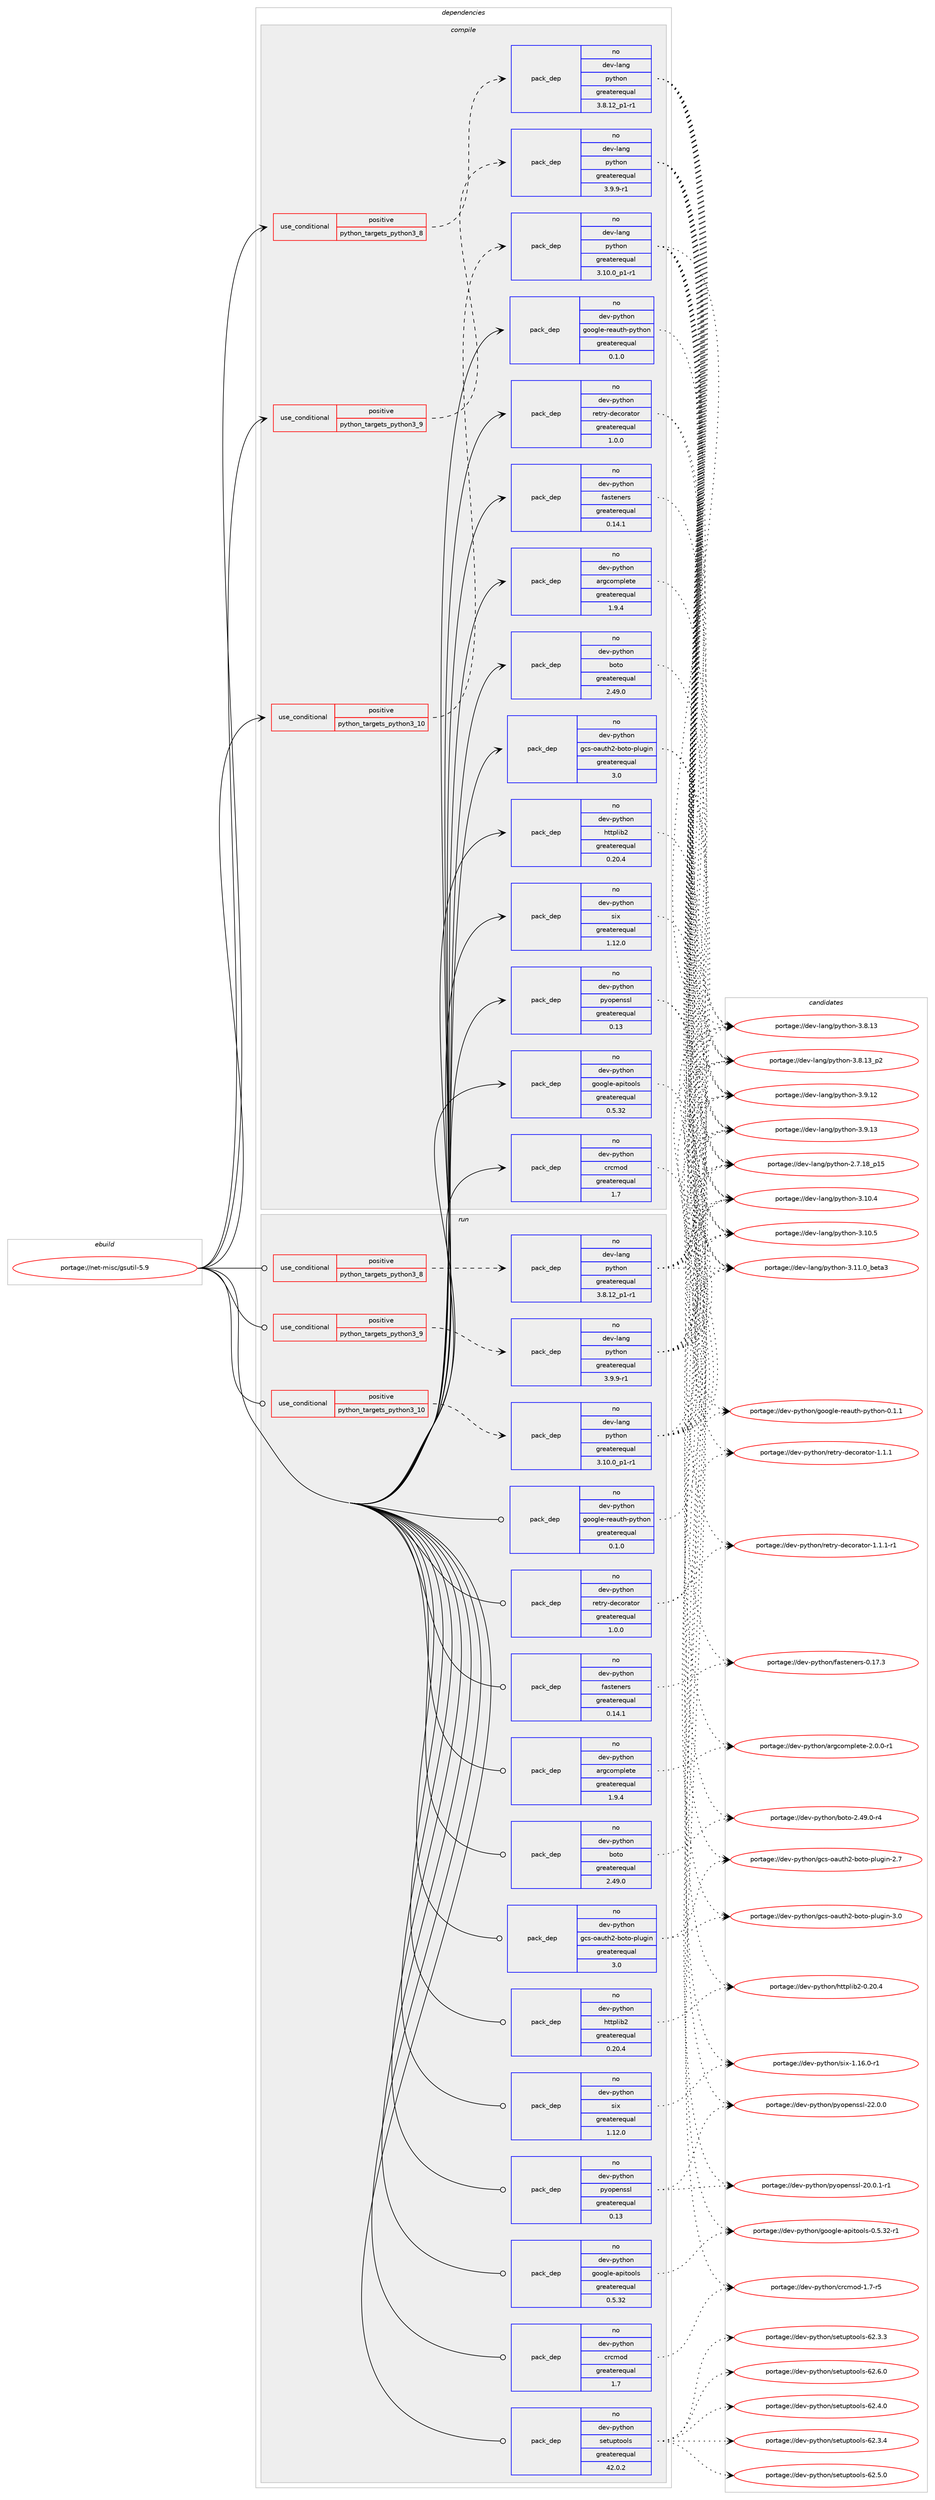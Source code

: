 digraph prolog {

# *************
# Graph options
# *************

newrank=true;
concentrate=true;
compound=true;
graph [rankdir=LR,fontname=Helvetica,fontsize=10,ranksep=1.5];#, ranksep=2.5, nodesep=0.2];
edge  [arrowhead=vee];
node  [fontname=Helvetica,fontsize=10];

# **********
# The ebuild
# **********

subgraph cluster_leftcol {
color=gray;
rank=same;
label=<<i>ebuild</i>>;
id [label="portage://net-misc/gsutil-5.9", color=red, width=4, href="../net-misc/gsutil-5.9.svg"];
}

# ****************
# The dependencies
# ****************

subgraph cluster_midcol {
color=gray;
label=<<i>dependencies</i>>;
subgraph cluster_compile {
fillcolor="#eeeeee";
style=filled;
label=<<i>compile</i>>;
subgraph cond1294 {
dependency1783 [label=<<TABLE BORDER="0" CELLBORDER="1" CELLSPACING="0" CELLPADDING="4"><TR><TD ROWSPAN="3" CELLPADDING="10">use_conditional</TD></TR><TR><TD>positive</TD></TR><TR><TD>python_targets_python3_10</TD></TR></TABLE>>, shape=none, color=red];
subgraph pack483 {
dependency1784 [label=<<TABLE BORDER="0" CELLBORDER="1" CELLSPACING="0" CELLPADDING="4" WIDTH="220"><TR><TD ROWSPAN="6" CELLPADDING="30">pack_dep</TD></TR><TR><TD WIDTH="110">no</TD></TR><TR><TD>dev-lang</TD></TR><TR><TD>python</TD></TR><TR><TD>greaterequal</TD></TR><TR><TD>3.10.0_p1-r1</TD></TR></TABLE>>, shape=none, color=blue];
}
dependency1783:e -> dependency1784:w [weight=20,style="dashed",arrowhead="vee"];
}
id:e -> dependency1783:w [weight=20,style="solid",arrowhead="vee"];
subgraph cond1295 {
dependency1785 [label=<<TABLE BORDER="0" CELLBORDER="1" CELLSPACING="0" CELLPADDING="4"><TR><TD ROWSPAN="3" CELLPADDING="10">use_conditional</TD></TR><TR><TD>positive</TD></TR><TR><TD>python_targets_python3_8</TD></TR></TABLE>>, shape=none, color=red];
subgraph pack484 {
dependency1786 [label=<<TABLE BORDER="0" CELLBORDER="1" CELLSPACING="0" CELLPADDING="4" WIDTH="220"><TR><TD ROWSPAN="6" CELLPADDING="30">pack_dep</TD></TR><TR><TD WIDTH="110">no</TD></TR><TR><TD>dev-lang</TD></TR><TR><TD>python</TD></TR><TR><TD>greaterequal</TD></TR><TR><TD>3.8.12_p1-r1</TD></TR></TABLE>>, shape=none, color=blue];
}
dependency1785:e -> dependency1786:w [weight=20,style="dashed",arrowhead="vee"];
}
id:e -> dependency1785:w [weight=20,style="solid",arrowhead="vee"];
subgraph cond1296 {
dependency1787 [label=<<TABLE BORDER="0" CELLBORDER="1" CELLSPACING="0" CELLPADDING="4"><TR><TD ROWSPAN="3" CELLPADDING="10">use_conditional</TD></TR><TR><TD>positive</TD></TR><TR><TD>python_targets_python3_9</TD></TR></TABLE>>, shape=none, color=red];
subgraph pack485 {
dependency1788 [label=<<TABLE BORDER="0" CELLBORDER="1" CELLSPACING="0" CELLPADDING="4" WIDTH="220"><TR><TD ROWSPAN="6" CELLPADDING="30">pack_dep</TD></TR><TR><TD WIDTH="110">no</TD></TR><TR><TD>dev-lang</TD></TR><TR><TD>python</TD></TR><TR><TD>greaterequal</TD></TR><TR><TD>3.9.9-r1</TD></TR></TABLE>>, shape=none, color=blue];
}
dependency1787:e -> dependency1788:w [weight=20,style="dashed",arrowhead="vee"];
}
id:e -> dependency1787:w [weight=20,style="solid",arrowhead="vee"];
subgraph pack486 {
dependency1789 [label=<<TABLE BORDER="0" CELLBORDER="1" CELLSPACING="0" CELLPADDING="4" WIDTH="220"><TR><TD ROWSPAN="6" CELLPADDING="30">pack_dep</TD></TR><TR><TD WIDTH="110">no</TD></TR><TR><TD>dev-python</TD></TR><TR><TD>argcomplete</TD></TR><TR><TD>greaterequal</TD></TR><TR><TD>1.9.4</TD></TR></TABLE>>, shape=none, color=blue];
}
id:e -> dependency1789:w [weight=20,style="solid",arrowhead="vee"];
subgraph pack487 {
dependency1790 [label=<<TABLE BORDER="0" CELLBORDER="1" CELLSPACING="0" CELLPADDING="4" WIDTH="220"><TR><TD ROWSPAN="6" CELLPADDING="30">pack_dep</TD></TR><TR><TD WIDTH="110">no</TD></TR><TR><TD>dev-python</TD></TR><TR><TD>boto</TD></TR><TR><TD>greaterequal</TD></TR><TR><TD>2.49.0</TD></TR></TABLE>>, shape=none, color=blue];
}
id:e -> dependency1790:w [weight=20,style="solid",arrowhead="vee"];
subgraph pack488 {
dependency1791 [label=<<TABLE BORDER="0" CELLBORDER="1" CELLSPACING="0" CELLPADDING="4" WIDTH="220"><TR><TD ROWSPAN="6" CELLPADDING="30">pack_dep</TD></TR><TR><TD WIDTH="110">no</TD></TR><TR><TD>dev-python</TD></TR><TR><TD>crcmod</TD></TR><TR><TD>greaterequal</TD></TR><TR><TD>1.7</TD></TR></TABLE>>, shape=none, color=blue];
}
id:e -> dependency1791:w [weight=20,style="solid",arrowhead="vee"];
subgraph pack489 {
dependency1792 [label=<<TABLE BORDER="0" CELLBORDER="1" CELLSPACING="0" CELLPADDING="4" WIDTH="220"><TR><TD ROWSPAN="6" CELLPADDING="30">pack_dep</TD></TR><TR><TD WIDTH="110">no</TD></TR><TR><TD>dev-python</TD></TR><TR><TD>fasteners</TD></TR><TR><TD>greaterequal</TD></TR><TR><TD>0.14.1</TD></TR></TABLE>>, shape=none, color=blue];
}
id:e -> dependency1792:w [weight=20,style="solid",arrowhead="vee"];
subgraph pack490 {
dependency1793 [label=<<TABLE BORDER="0" CELLBORDER="1" CELLSPACING="0" CELLPADDING="4" WIDTH="220"><TR><TD ROWSPAN="6" CELLPADDING="30">pack_dep</TD></TR><TR><TD WIDTH="110">no</TD></TR><TR><TD>dev-python</TD></TR><TR><TD>gcs-oauth2-boto-plugin</TD></TR><TR><TD>greaterequal</TD></TR><TR><TD>3.0</TD></TR></TABLE>>, shape=none, color=blue];
}
id:e -> dependency1793:w [weight=20,style="solid",arrowhead="vee"];
subgraph pack491 {
dependency1794 [label=<<TABLE BORDER="0" CELLBORDER="1" CELLSPACING="0" CELLPADDING="4" WIDTH="220"><TR><TD ROWSPAN="6" CELLPADDING="30">pack_dep</TD></TR><TR><TD WIDTH="110">no</TD></TR><TR><TD>dev-python</TD></TR><TR><TD>google-apitools</TD></TR><TR><TD>greaterequal</TD></TR><TR><TD>0.5.32</TD></TR></TABLE>>, shape=none, color=blue];
}
id:e -> dependency1794:w [weight=20,style="solid",arrowhead="vee"];
# *** BEGIN UNKNOWN DEPENDENCY TYPE (TODO) ***
# id -> package_dependency(portage://net-misc/gsutil-5.9,install,no,dev-python,google-auth,none,[,,],[],[use(optenable(python_targets_python3_8),negative),use(optenable(python_targets_python3_9),negative),use(optenable(python_targets_python3_10),negative)])
# *** END UNKNOWN DEPENDENCY TYPE (TODO) ***

subgraph pack492 {
dependency1795 [label=<<TABLE BORDER="0" CELLBORDER="1" CELLSPACING="0" CELLPADDING="4" WIDTH="220"><TR><TD ROWSPAN="6" CELLPADDING="30">pack_dep</TD></TR><TR><TD WIDTH="110">no</TD></TR><TR><TD>dev-python</TD></TR><TR><TD>google-reauth-python</TD></TR><TR><TD>greaterequal</TD></TR><TR><TD>0.1.0</TD></TR></TABLE>>, shape=none, color=blue];
}
id:e -> dependency1795:w [weight=20,style="solid",arrowhead="vee"];
subgraph pack493 {
dependency1796 [label=<<TABLE BORDER="0" CELLBORDER="1" CELLSPACING="0" CELLPADDING="4" WIDTH="220"><TR><TD ROWSPAN="6" CELLPADDING="30">pack_dep</TD></TR><TR><TD WIDTH="110">no</TD></TR><TR><TD>dev-python</TD></TR><TR><TD>httplib2</TD></TR><TR><TD>greaterequal</TD></TR><TR><TD>0.20.4</TD></TR></TABLE>>, shape=none, color=blue];
}
id:e -> dependency1796:w [weight=20,style="solid",arrowhead="vee"];
subgraph pack494 {
dependency1797 [label=<<TABLE BORDER="0" CELLBORDER="1" CELLSPACING="0" CELLPADDING="4" WIDTH="220"><TR><TD ROWSPAN="6" CELLPADDING="30">pack_dep</TD></TR><TR><TD WIDTH="110">no</TD></TR><TR><TD>dev-python</TD></TR><TR><TD>pyopenssl</TD></TR><TR><TD>greaterequal</TD></TR><TR><TD>0.13</TD></TR></TABLE>>, shape=none, color=blue];
}
id:e -> dependency1797:w [weight=20,style="solid",arrowhead="vee"];
subgraph pack495 {
dependency1798 [label=<<TABLE BORDER="0" CELLBORDER="1" CELLSPACING="0" CELLPADDING="4" WIDTH="220"><TR><TD ROWSPAN="6" CELLPADDING="30">pack_dep</TD></TR><TR><TD WIDTH="110">no</TD></TR><TR><TD>dev-python</TD></TR><TR><TD>retry-decorator</TD></TR><TR><TD>greaterequal</TD></TR><TR><TD>1.0.0</TD></TR></TABLE>>, shape=none, color=blue];
}
id:e -> dependency1798:w [weight=20,style="solid",arrowhead="vee"];
subgraph pack496 {
dependency1799 [label=<<TABLE BORDER="0" CELLBORDER="1" CELLSPACING="0" CELLPADDING="4" WIDTH="220"><TR><TD ROWSPAN="6" CELLPADDING="30">pack_dep</TD></TR><TR><TD WIDTH="110">no</TD></TR><TR><TD>dev-python</TD></TR><TR><TD>six</TD></TR><TR><TD>greaterequal</TD></TR><TR><TD>1.12.0</TD></TR></TABLE>>, shape=none, color=blue];
}
id:e -> dependency1799:w [weight=20,style="solid",arrowhead="vee"];
}
subgraph cluster_compileandrun {
fillcolor="#eeeeee";
style=filled;
label=<<i>compile and run</i>>;
}
subgraph cluster_run {
fillcolor="#eeeeee";
style=filled;
label=<<i>run</i>>;
subgraph cond1297 {
dependency1800 [label=<<TABLE BORDER="0" CELLBORDER="1" CELLSPACING="0" CELLPADDING="4"><TR><TD ROWSPAN="3" CELLPADDING="10">use_conditional</TD></TR><TR><TD>positive</TD></TR><TR><TD>python_targets_python3_10</TD></TR></TABLE>>, shape=none, color=red];
subgraph pack497 {
dependency1801 [label=<<TABLE BORDER="0" CELLBORDER="1" CELLSPACING="0" CELLPADDING="4" WIDTH="220"><TR><TD ROWSPAN="6" CELLPADDING="30">pack_dep</TD></TR><TR><TD WIDTH="110">no</TD></TR><TR><TD>dev-lang</TD></TR><TR><TD>python</TD></TR><TR><TD>greaterequal</TD></TR><TR><TD>3.10.0_p1-r1</TD></TR></TABLE>>, shape=none, color=blue];
}
dependency1800:e -> dependency1801:w [weight=20,style="dashed",arrowhead="vee"];
}
id:e -> dependency1800:w [weight=20,style="solid",arrowhead="odot"];
subgraph cond1298 {
dependency1802 [label=<<TABLE BORDER="0" CELLBORDER="1" CELLSPACING="0" CELLPADDING="4"><TR><TD ROWSPAN="3" CELLPADDING="10">use_conditional</TD></TR><TR><TD>positive</TD></TR><TR><TD>python_targets_python3_8</TD></TR></TABLE>>, shape=none, color=red];
subgraph pack498 {
dependency1803 [label=<<TABLE BORDER="0" CELLBORDER="1" CELLSPACING="0" CELLPADDING="4" WIDTH="220"><TR><TD ROWSPAN="6" CELLPADDING="30">pack_dep</TD></TR><TR><TD WIDTH="110">no</TD></TR><TR><TD>dev-lang</TD></TR><TR><TD>python</TD></TR><TR><TD>greaterequal</TD></TR><TR><TD>3.8.12_p1-r1</TD></TR></TABLE>>, shape=none, color=blue];
}
dependency1802:e -> dependency1803:w [weight=20,style="dashed",arrowhead="vee"];
}
id:e -> dependency1802:w [weight=20,style="solid",arrowhead="odot"];
subgraph cond1299 {
dependency1804 [label=<<TABLE BORDER="0" CELLBORDER="1" CELLSPACING="0" CELLPADDING="4"><TR><TD ROWSPAN="3" CELLPADDING="10">use_conditional</TD></TR><TR><TD>positive</TD></TR><TR><TD>python_targets_python3_9</TD></TR></TABLE>>, shape=none, color=red];
subgraph pack499 {
dependency1805 [label=<<TABLE BORDER="0" CELLBORDER="1" CELLSPACING="0" CELLPADDING="4" WIDTH="220"><TR><TD ROWSPAN="6" CELLPADDING="30">pack_dep</TD></TR><TR><TD WIDTH="110">no</TD></TR><TR><TD>dev-lang</TD></TR><TR><TD>python</TD></TR><TR><TD>greaterequal</TD></TR><TR><TD>3.9.9-r1</TD></TR></TABLE>>, shape=none, color=blue];
}
dependency1804:e -> dependency1805:w [weight=20,style="dashed",arrowhead="vee"];
}
id:e -> dependency1804:w [weight=20,style="solid",arrowhead="odot"];
subgraph pack500 {
dependency1806 [label=<<TABLE BORDER="0" CELLBORDER="1" CELLSPACING="0" CELLPADDING="4" WIDTH="220"><TR><TD ROWSPAN="6" CELLPADDING="30">pack_dep</TD></TR><TR><TD WIDTH="110">no</TD></TR><TR><TD>dev-python</TD></TR><TR><TD>argcomplete</TD></TR><TR><TD>greaterequal</TD></TR><TR><TD>1.9.4</TD></TR></TABLE>>, shape=none, color=blue];
}
id:e -> dependency1806:w [weight=20,style="solid",arrowhead="odot"];
subgraph pack501 {
dependency1807 [label=<<TABLE BORDER="0" CELLBORDER="1" CELLSPACING="0" CELLPADDING="4" WIDTH="220"><TR><TD ROWSPAN="6" CELLPADDING="30">pack_dep</TD></TR><TR><TD WIDTH="110">no</TD></TR><TR><TD>dev-python</TD></TR><TR><TD>boto</TD></TR><TR><TD>greaterequal</TD></TR><TR><TD>2.49.0</TD></TR></TABLE>>, shape=none, color=blue];
}
id:e -> dependency1807:w [weight=20,style="solid",arrowhead="odot"];
subgraph pack502 {
dependency1808 [label=<<TABLE BORDER="0" CELLBORDER="1" CELLSPACING="0" CELLPADDING="4" WIDTH="220"><TR><TD ROWSPAN="6" CELLPADDING="30">pack_dep</TD></TR><TR><TD WIDTH="110">no</TD></TR><TR><TD>dev-python</TD></TR><TR><TD>crcmod</TD></TR><TR><TD>greaterequal</TD></TR><TR><TD>1.7</TD></TR></TABLE>>, shape=none, color=blue];
}
id:e -> dependency1808:w [weight=20,style="solid",arrowhead="odot"];
subgraph pack503 {
dependency1809 [label=<<TABLE BORDER="0" CELLBORDER="1" CELLSPACING="0" CELLPADDING="4" WIDTH="220"><TR><TD ROWSPAN="6" CELLPADDING="30">pack_dep</TD></TR><TR><TD WIDTH="110">no</TD></TR><TR><TD>dev-python</TD></TR><TR><TD>fasteners</TD></TR><TR><TD>greaterequal</TD></TR><TR><TD>0.14.1</TD></TR></TABLE>>, shape=none, color=blue];
}
id:e -> dependency1809:w [weight=20,style="solid",arrowhead="odot"];
subgraph pack504 {
dependency1810 [label=<<TABLE BORDER="0" CELLBORDER="1" CELLSPACING="0" CELLPADDING="4" WIDTH="220"><TR><TD ROWSPAN="6" CELLPADDING="30">pack_dep</TD></TR><TR><TD WIDTH="110">no</TD></TR><TR><TD>dev-python</TD></TR><TR><TD>gcs-oauth2-boto-plugin</TD></TR><TR><TD>greaterequal</TD></TR><TR><TD>3.0</TD></TR></TABLE>>, shape=none, color=blue];
}
id:e -> dependency1810:w [weight=20,style="solid",arrowhead="odot"];
subgraph pack505 {
dependency1811 [label=<<TABLE BORDER="0" CELLBORDER="1" CELLSPACING="0" CELLPADDING="4" WIDTH="220"><TR><TD ROWSPAN="6" CELLPADDING="30">pack_dep</TD></TR><TR><TD WIDTH="110">no</TD></TR><TR><TD>dev-python</TD></TR><TR><TD>google-apitools</TD></TR><TR><TD>greaterequal</TD></TR><TR><TD>0.5.32</TD></TR></TABLE>>, shape=none, color=blue];
}
id:e -> dependency1811:w [weight=20,style="solid",arrowhead="odot"];
# *** BEGIN UNKNOWN DEPENDENCY TYPE (TODO) ***
# id -> package_dependency(portage://net-misc/gsutil-5.9,run,no,dev-python,google-auth,none,[,,],[],[use(optenable(python_targets_python3_8),negative),use(optenable(python_targets_python3_9),negative),use(optenable(python_targets_python3_10),negative)])
# *** END UNKNOWN DEPENDENCY TYPE (TODO) ***

subgraph pack506 {
dependency1812 [label=<<TABLE BORDER="0" CELLBORDER="1" CELLSPACING="0" CELLPADDING="4" WIDTH="220"><TR><TD ROWSPAN="6" CELLPADDING="30">pack_dep</TD></TR><TR><TD WIDTH="110">no</TD></TR><TR><TD>dev-python</TD></TR><TR><TD>google-reauth-python</TD></TR><TR><TD>greaterequal</TD></TR><TR><TD>0.1.0</TD></TR></TABLE>>, shape=none, color=blue];
}
id:e -> dependency1812:w [weight=20,style="solid",arrowhead="odot"];
subgraph pack507 {
dependency1813 [label=<<TABLE BORDER="0" CELLBORDER="1" CELLSPACING="0" CELLPADDING="4" WIDTH="220"><TR><TD ROWSPAN="6" CELLPADDING="30">pack_dep</TD></TR><TR><TD WIDTH="110">no</TD></TR><TR><TD>dev-python</TD></TR><TR><TD>httplib2</TD></TR><TR><TD>greaterequal</TD></TR><TR><TD>0.20.4</TD></TR></TABLE>>, shape=none, color=blue];
}
id:e -> dependency1813:w [weight=20,style="solid",arrowhead="odot"];
subgraph pack508 {
dependency1814 [label=<<TABLE BORDER="0" CELLBORDER="1" CELLSPACING="0" CELLPADDING="4" WIDTH="220"><TR><TD ROWSPAN="6" CELLPADDING="30">pack_dep</TD></TR><TR><TD WIDTH="110">no</TD></TR><TR><TD>dev-python</TD></TR><TR><TD>pyopenssl</TD></TR><TR><TD>greaterequal</TD></TR><TR><TD>0.13</TD></TR></TABLE>>, shape=none, color=blue];
}
id:e -> dependency1814:w [weight=20,style="solid",arrowhead="odot"];
subgraph pack509 {
dependency1815 [label=<<TABLE BORDER="0" CELLBORDER="1" CELLSPACING="0" CELLPADDING="4" WIDTH="220"><TR><TD ROWSPAN="6" CELLPADDING="30">pack_dep</TD></TR><TR><TD WIDTH="110">no</TD></TR><TR><TD>dev-python</TD></TR><TR><TD>retry-decorator</TD></TR><TR><TD>greaterequal</TD></TR><TR><TD>1.0.0</TD></TR></TABLE>>, shape=none, color=blue];
}
id:e -> dependency1815:w [weight=20,style="solid",arrowhead="odot"];
subgraph pack510 {
dependency1816 [label=<<TABLE BORDER="0" CELLBORDER="1" CELLSPACING="0" CELLPADDING="4" WIDTH="220"><TR><TD ROWSPAN="6" CELLPADDING="30">pack_dep</TD></TR><TR><TD WIDTH="110">no</TD></TR><TR><TD>dev-python</TD></TR><TR><TD>setuptools</TD></TR><TR><TD>greaterequal</TD></TR><TR><TD>42.0.2</TD></TR></TABLE>>, shape=none, color=blue];
}
id:e -> dependency1816:w [weight=20,style="solid",arrowhead="odot"];
subgraph pack511 {
dependency1817 [label=<<TABLE BORDER="0" CELLBORDER="1" CELLSPACING="0" CELLPADDING="4" WIDTH="220"><TR><TD ROWSPAN="6" CELLPADDING="30">pack_dep</TD></TR><TR><TD WIDTH="110">no</TD></TR><TR><TD>dev-python</TD></TR><TR><TD>six</TD></TR><TR><TD>greaterequal</TD></TR><TR><TD>1.12.0</TD></TR></TABLE>>, shape=none, color=blue];
}
id:e -> dependency1817:w [weight=20,style="solid",arrowhead="odot"];
}
}

# **************
# The candidates
# **************

subgraph cluster_choices {
rank=same;
color=gray;
label=<<i>candidates</i>>;

subgraph choice483 {
color=black;
nodesep=1;
choice10010111845108971101034711212111610411111045504655464956951124953 [label="portage://dev-lang/python-2.7.18_p15", color=red, width=4,href="../dev-lang/python-2.7.18_p15.svg"];
choice10010111845108971101034711212111610411111045514649484652 [label="portage://dev-lang/python-3.10.4", color=red, width=4,href="../dev-lang/python-3.10.4.svg"];
choice10010111845108971101034711212111610411111045514649484653 [label="portage://dev-lang/python-3.10.5", color=red, width=4,href="../dev-lang/python-3.10.5.svg"];
choice1001011184510897110103471121211161041111104551464949464895981011169751 [label="portage://dev-lang/python-3.11.0_beta3", color=red, width=4,href="../dev-lang/python-3.11.0_beta3.svg"];
choice10010111845108971101034711212111610411111045514656464951 [label="portage://dev-lang/python-3.8.13", color=red, width=4,href="../dev-lang/python-3.8.13.svg"];
choice100101118451089711010347112121116104111110455146564649519511250 [label="portage://dev-lang/python-3.8.13_p2", color=red, width=4,href="../dev-lang/python-3.8.13_p2.svg"];
choice10010111845108971101034711212111610411111045514657464950 [label="portage://dev-lang/python-3.9.12", color=red, width=4,href="../dev-lang/python-3.9.12.svg"];
choice10010111845108971101034711212111610411111045514657464951 [label="portage://dev-lang/python-3.9.13", color=red, width=4,href="../dev-lang/python-3.9.13.svg"];
dependency1784:e -> choice10010111845108971101034711212111610411111045504655464956951124953:w [style=dotted,weight="100"];
dependency1784:e -> choice10010111845108971101034711212111610411111045514649484652:w [style=dotted,weight="100"];
dependency1784:e -> choice10010111845108971101034711212111610411111045514649484653:w [style=dotted,weight="100"];
dependency1784:e -> choice1001011184510897110103471121211161041111104551464949464895981011169751:w [style=dotted,weight="100"];
dependency1784:e -> choice10010111845108971101034711212111610411111045514656464951:w [style=dotted,weight="100"];
dependency1784:e -> choice100101118451089711010347112121116104111110455146564649519511250:w [style=dotted,weight="100"];
dependency1784:e -> choice10010111845108971101034711212111610411111045514657464950:w [style=dotted,weight="100"];
dependency1784:e -> choice10010111845108971101034711212111610411111045514657464951:w [style=dotted,weight="100"];
}
subgraph choice484 {
color=black;
nodesep=1;
choice10010111845108971101034711212111610411111045504655464956951124953 [label="portage://dev-lang/python-2.7.18_p15", color=red, width=4,href="../dev-lang/python-2.7.18_p15.svg"];
choice10010111845108971101034711212111610411111045514649484652 [label="portage://dev-lang/python-3.10.4", color=red, width=4,href="../dev-lang/python-3.10.4.svg"];
choice10010111845108971101034711212111610411111045514649484653 [label="portage://dev-lang/python-3.10.5", color=red, width=4,href="../dev-lang/python-3.10.5.svg"];
choice1001011184510897110103471121211161041111104551464949464895981011169751 [label="portage://dev-lang/python-3.11.0_beta3", color=red, width=4,href="../dev-lang/python-3.11.0_beta3.svg"];
choice10010111845108971101034711212111610411111045514656464951 [label="portage://dev-lang/python-3.8.13", color=red, width=4,href="../dev-lang/python-3.8.13.svg"];
choice100101118451089711010347112121116104111110455146564649519511250 [label="portage://dev-lang/python-3.8.13_p2", color=red, width=4,href="../dev-lang/python-3.8.13_p2.svg"];
choice10010111845108971101034711212111610411111045514657464950 [label="portage://dev-lang/python-3.9.12", color=red, width=4,href="../dev-lang/python-3.9.12.svg"];
choice10010111845108971101034711212111610411111045514657464951 [label="portage://dev-lang/python-3.9.13", color=red, width=4,href="../dev-lang/python-3.9.13.svg"];
dependency1786:e -> choice10010111845108971101034711212111610411111045504655464956951124953:w [style=dotted,weight="100"];
dependency1786:e -> choice10010111845108971101034711212111610411111045514649484652:w [style=dotted,weight="100"];
dependency1786:e -> choice10010111845108971101034711212111610411111045514649484653:w [style=dotted,weight="100"];
dependency1786:e -> choice1001011184510897110103471121211161041111104551464949464895981011169751:w [style=dotted,weight="100"];
dependency1786:e -> choice10010111845108971101034711212111610411111045514656464951:w [style=dotted,weight="100"];
dependency1786:e -> choice100101118451089711010347112121116104111110455146564649519511250:w [style=dotted,weight="100"];
dependency1786:e -> choice10010111845108971101034711212111610411111045514657464950:w [style=dotted,weight="100"];
dependency1786:e -> choice10010111845108971101034711212111610411111045514657464951:w [style=dotted,weight="100"];
}
subgraph choice485 {
color=black;
nodesep=1;
choice10010111845108971101034711212111610411111045504655464956951124953 [label="portage://dev-lang/python-2.7.18_p15", color=red, width=4,href="../dev-lang/python-2.7.18_p15.svg"];
choice10010111845108971101034711212111610411111045514649484652 [label="portage://dev-lang/python-3.10.4", color=red, width=4,href="../dev-lang/python-3.10.4.svg"];
choice10010111845108971101034711212111610411111045514649484653 [label="portage://dev-lang/python-3.10.5", color=red, width=4,href="../dev-lang/python-3.10.5.svg"];
choice1001011184510897110103471121211161041111104551464949464895981011169751 [label="portage://dev-lang/python-3.11.0_beta3", color=red, width=4,href="../dev-lang/python-3.11.0_beta3.svg"];
choice10010111845108971101034711212111610411111045514656464951 [label="portage://dev-lang/python-3.8.13", color=red, width=4,href="../dev-lang/python-3.8.13.svg"];
choice100101118451089711010347112121116104111110455146564649519511250 [label="portage://dev-lang/python-3.8.13_p2", color=red, width=4,href="../dev-lang/python-3.8.13_p2.svg"];
choice10010111845108971101034711212111610411111045514657464950 [label="portage://dev-lang/python-3.9.12", color=red, width=4,href="../dev-lang/python-3.9.12.svg"];
choice10010111845108971101034711212111610411111045514657464951 [label="portage://dev-lang/python-3.9.13", color=red, width=4,href="../dev-lang/python-3.9.13.svg"];
dependency1788:e -> choice10010111845108971101034711212111610411111045504655464956951124953:w [style=dotted,weight="100"];
dependency1788:e -> choice10010111845108971101034711212111610411111045514649484652:w [style=dotted,weight="100"];
dependency1788:e -> choice10010111845108971101034711212111610411111045514649484653:w [style=dotted,weight="100"];
dependency1788:e -> choice1001011184510897110103471121211161041111104551464949464895981011169751:w [style=dotted,weight="100"];
dependency1788:e -> choice10010111845108971101034711212111610411111045514656464951:w [style=dotted,weight="100"];
dependency1788:e -> choice100101118451089711010347112121116104111110455146564649519511250:w [style=dotted,weight="100"];
dependency1788:e -> choice10010111845108971101034711212111610411111045514657464950:w [style=dotted,weight="100"];
dependency1788:e -> choice10010111845108971101034711212111610411111045514657464951:w [style=dotted,weight="100"];
}
subgraph choice486 {
color=black;
nodesep=1;
choice100101118451121211161041111104797114103991111091121081011161014550464846484511449 [label="portage://dev-python/argcomplete-2.0.0-r1", color=red, width=4,href="../dev-python/argcomplete-2.0.0-r1.svg"];
dependency1789:e -> choice100101118451121211161041111104797114103991111091121081011161014550464846484511449:w [style=dotted,weight="100"];
}
subgraph choice487 {
color=black;
nodesep=1;
choice100101118451121211161041111104798111116111455046525746484511452 [label="portage://dev-python/boto-2.49.0-r4", color=red, width=4,href="../dev-python/boto-2.49.0-r4.svg"];
dependency1790:e -> choice100101118451121211161041111104798111116111455046525746484511452:w [style=dotted,weight="100"];
}
subgraph choice488 {
color=black;
nodesep=1;
choice10010111845112121116104111110479911499109111100454946554511453 [label="portage://dev-python/crcmod-1.7-r5", color=red, width=4,href="../dev-python/crcmod-1.7-r5.svg"];
dependency1791:e -> choice10010111845112121116104111110479911499109111100454946554511453:w [style=dotted,weight="100"];
}
subgraph choice489 {
color=black;
nodesep=1;
choice10010111845112121116104111110471029711511610111010111411545484649554651 [label="portage://dev-python/fasteners-0.17.3", color=red, width=4,href="../dev-python/fasteners-0.17.3.svg"];
dependency1792:e -> choice10010111845112121116104111110471029711511610111010111411545484649554651:w [style=dotted,weight="100"];
}
subgraph choice490 {
color=black;
nodesep=1;
choice10010111845112121116104111110471039911545111971171161045045981111161114511210811710310511045504655 [label="portage://dev-python/gcs-oauth2-boto-plugin-2.7", color=red, width=4,href="../dev-python/gcs-oauth2-boto-plugin-2.7.svg"];
choice10010111845112121116104111110471039911545111971171161045045981111161114511210811710310511045514648 [label="portage://dev-python/gcs-oauth2-boto-plugin-3.0", color=red, width=4,href="../dev-python/gcs-oauth2-boto-plugin-3.0.svg"];
dependency1793:e -> choice10010111845112121116104111110471039911545111971171161045045981111161114511210811710310511045504655:w [style=dotted,weight="100"];
dependency1793:e -> choice10010111845112121116104111110471039911545111971171161045045981111161114511210811710310511045514648:w [style=dotted,weight="100"];
}
subgraph choice491 {
color=black;
nodesep=1;
choice10010111845112121116104111110471031111111031081014597112105116111111108115454846534651504511449 [label="portage://dev-python/google-apitools-0.5.32-r1", color=red, width=4,href="../dev-python/google-apitools-0.5.32-r1.svg"];
dependency1794:e -> choice10010111845112121116104111110471031111111031081014597112105116111111108115454846534651504511449:w [style=dotted,weight="100"];
}
subgraph choice492 {
color=black;
nodesep=1;
choice1001011184511212111610411111047103111111103108101451141019711711610445112121116104111110454846494649 [label="portage://dev-python/google-reauth-python-0.1.1", color=red, width=4,href="../dev-python/google-reauth-python-0.1.1.svg"];
dependency1795:e -> choice1001011184511212111610411111047103111111103108101451141019711711610445112121116104111110454846494649:w [style=dotted,weight="100"];
}
subgraph choice493 {
color=black;
nodesep=1;
choice1001011184511212111610411111047104116116112108105985045484650484652 [label="portage://dev-python/httplib2-0.20.4", color=red, width=4,href="../dev-python/httplib2-0.20.4.svg"];
dependency1796:e -> choice1001011184511212111610411111047104116116112108105985045484650484652:w [style=dotted,weight="100"];
}
subgraph choice494 {
color=black;
nodesep=1;
choice1001011184511212111610411111047112121111112101110115115108455048464846494511449 [label="portage://dev-python/pyopenssl-20.0.1-r1", color=red, width=4,href="../dev-python/pyopenssl-20.0.1-r1.svg"];
choice100101118451121211161041111104711212111111210111011511510845505046484648 [label="portage://dev-python/pyopenssl-22.0.0", color=red, width=4,href="../dev-python/pyopenssl-22.0.0.svg"];
dependency1797:e -> choice1001011184511212111610411111047112121111112101110115115108455048464846494511449:w [style=dotted,weight="100"];
dependency1797:e -> choice100101118451121211161041111104711212111111210111011511510845505046484648:w [style=dotted,weight="100"];
}
subgraph choice495 {
color=black;
nodesep=1;
choice1001011184511212111610411111047114101116114121451001019911111497116111114454946494649 [label="portage://dev-python/retry-decorator-1.1.1", color=red, width=4,href="../dev-python/retry-decorator-1.1.1.svg"];
choice10010111845112121116104111110471141011161141214510010199111114971161111144549464946494511449 [label="portage://dev-python/retry-decorator-1.1.1-r1", color=red, width=4,href="../dev-python/retry-decorator-1.1.1-r1.svg"];
dependency1798:e -> choice1001011184511212111610411111047114101116114121451001019911111497116111114454946494649:w [style=dotted,weight="100"];
dependency1798:e -> choice10010111845112121116104111110471141011161141214510010199111114971161111144549464946494511449:w [style=dotted,weight="100"];
}
subgraph choice496 {
color=black;
nodesep=1;
choice1001011184511212111610411111047115105120454946495446484511449 [label="portage://dev-python/six-1.16.0-r1", color=red, width=4,href="../dev-python/six-1.16.0-r1.svg"];
dependency1799:e -> choice1001011184511212111610411111047115105120454946495446484511449:w [style=dotted,weight="100"];
}
subgraph choice497 {
color=black;
nodesep=1;
choice10010111845108971101034711212111610411111045504655464956951124953 [label="portage://dev-lang/python-2.7.18_p15", color=red, width=4,href="../dev-lang/python-2.7.18_p15.svg"];
choice10010111845108971101034711212111610411111045514649484652 [label="portage://dev-lang/python-3.10.4", color=red, width=4,href="../dev-lang/python-3.10.4.svg"];
choice10010111845108971101034711212111610411111045514649484653 [label="portage://dev-lang/python-3.10.5", color=red, width=4,href="../dev-lang/python-3.10.5.svg"];
choice1001011184510897110103471121211161041111104551464949464895981011169751 [label="portage://dev-lang/python-3.11.0_beta3", color=red, width=4,href="../dev-lang/python-3.11.0_beta3.svg"];
choice10010111845108971101034711212111610411111045514656464951 [label="portage://dev-lang/python-3.8.13", color=red, width=4,href="../dev-lang/python-3.8.13.svg"];
choice100101118451089711010347112121116104111110455146564649519511250 [label="portage://dev-lang/python-3.8.13_p2", color=red, width=4,href="../dev-lang/python-3.8.13_p2.svg"];
choice10010111845108971101034711212111610411111045514657464950 [label="portage://dev-lang/python-3.9.12", color=red, width=4,href="../dev-lang/python-3.9.12.svg"];
choice10010111845108971101034711212111610411111045514657464951 [label="portage://dev-lang/python-3.9.13", color=red, width=4,href="../dev-lang/python-3.9.13.svg"];
dependency1801:e -> choice10010111845108971101034711212111610411111045504655464956951124953:w [style=dotted,weight="100"];
dependency1801:e -> choice10010111845108971101034711212111610411111045514649484652:w [style=dotted,weight="100"];
dependency1801:e -> choice10010111845108971101034711212111610411111045514649484653:w [style=dotted,weight="100"];
dependency1801:e -> choice1001011184510897110103471121211161041111104551464949464895981011169751:w [style=dotted,weight="100"];
dependency1801:e -> choice10010111845108971101034711212111610411111045514656464951:w [style=dotted,weight="100"];
dependency1801:e -> choice100101118451089711010347112121116104111110455146564649519511250:w [style=dotted,weight="100"];
dependency1801:e -> choice10010111845108971101034711212111610411111045514657464950:w [style=dotted,weight="100"];
dependency1801:e -> choice10010111845108971101034711212111610411111045514657464951:w [style=dotted,weight="100"];
}
subgraph choice498 {
color=black;
nodesep=1;
choice10010111845108971101034711212111610411111045504655464956951124953 [label="portage://dev-lang/python-2.7.18_p15", color=red, width=4,href="../dev-lang/python-2.7.18_p15.svg"];
choice10010111845108971101034711212111610411111045514649484652 [label="portage://dev-lang/python-3.10.4", color=red, width=4,href="../dev-lang/python-3.10.4.svg"];
choice10010111845108971101034711212111610411111045514649484653 [label="portage://dev-lang/python-3.10.5", color=red, width=4,href="../dev-lang/python-3.10.5.svg"];
choice1001011184510897110103471121211161041111104551464949464895981011169751 [label="portage://dev-lang/python-3.11.0_beta3", color=red, width=4,href="../dev-lang/python-3.11.0_beta3.svg"];
choice10010111845108971101034711212111610411111045514656464951 [label="portage://dev-lang/python-3.8.13", color=red, width=4,href="../dev-lang/python-3.8.13.svg"];
choice100101118451089711010347112121116104111110455146564649519511250 [label="portage://dev-lang/python-3.8.13_p2", color=red, width=4,href="../dev-lang/python-3.8.13_p2.svg"];
choice10010111845108971101034711212111610411111045514657464950 [label="portage://dev-lang/python-3.9.12", color=red, width=4,href="../dev-lang/python-3.9.12.svg"];
choice10010111845108971101034711212111610411111045514657464951 [label="portage://dev-lang/python-3.9.13", color=red, width=4,href="../dev-lang/python-3.9.13.svg"];
dependency1803:e -> choice10010111845108971101034711212111610411111045504655464956951124953:w [style=dotted,weight="100"];
dependency1803:e -> choice10010111845108971101034711212111610411111045514649484652:w [style=dotted,weight="100"];
dependency1803:e -> choice10010111845108971101034711212111610411111045514649484653:w [style=dotted,weight="100"];
dependency1803:e -> choice1001011184510897110103471121211161041111104551464949464895981011169751:w [style=dotted,weight="100"];
dependency1803:e -> choice10010111845108971101034711212111610411111045514656464951:w [style=dotted,weight="100"];
dependency1803:e -> choice100101118451089711010347112121116104111110455146564649519511250:w [style=dotted,weight="100"];
dependency1803:e -> choice10010111845108971101034711212111610411111045514657464950:w [style=dotted,weight="100"];
dependency1803:e -> choice10010111845108971101034711212111610411111045514657464951:w [style=dotted,weight="100"];
}
subgraph choice499 {
color=black;
nodesep=1;
choice10010111845108971101034711212111610411111045504655464956951124953 [label="portage://dev-lang/python-2.7.18_p15", color=red, width=4,href="../dev-lang/python-2.7.18_p15.svg"];
choice10010111845108971101034711212111610411111045514649484652 [label="portage://dev-lang/python-3.10.4", color=red, width=4,href="../dev-lang/python-3.10.4.svg"];
choice10010111845108971101034711212111610411111045514649484653 [label="portage://dev-lang/python-3.10.5", color=red, width=4,href="../dev-lang/python-3.10.5.svg"];
choice1001011184510897110103471121211161041111104551464949464895981011169751 [label="portage://dev-lang/python-3.11.0_beta3", color=red, width=4,href="../dev-lang/python-3.11.0_beta3.svg"];
choice10010111845108971101034711212111610411111045514656464951 [label="portage://dev-lang/python-3.8.13", color=red, width=4,href="../dev-lang/python-3.8.13.svg"];
choice100101118451089711010347112121116104111110455146564649519511250 [label="portage://dev-lang/python-3.8.13_p2", color=red, width=4,href="../dev-lang/python-3.8.13_p2.svg"];
choice10010111845108971101034711212111610411111045514657464950 [label="portage://dev-lang/python-3.9.12", color=red, width=4,href="../dev-lang/python-3.9.12.svg"];
choice10010111845108971101034711212111610411111045514657464951 [label="portage://dev-lang/python-3.9.13", color=red, width=4,href="../dev-lang/python-3.9.13.svg"];
dependency1805:e -> choice10010111845108971101034711212111610411111045504655464956951124953:w [style=dotted,weight="100"];
dependency1805:e -> choice10010111845108971101034711212111610411111045514649484652:w [style=dotted,weight="100"];
dependency1805:e -> choice10010111845108971101034711212111610411111045514649484653:w [style=dotted,weight="100"];
dependency1805:e -> choice1001011184510897110103471121211161041111104551464949464895981011169751:w [style=dotted,weight="100"];
dependency1805:e -> choice10010111845108971101034711212111610411111045514656464951:w [style=dotted,weight="100"];
dependency1805:e -> choice100101118451089711010347112121116104111110455146564649519511250:w [style=dotted,weight="100"];
dependency1805:e -> choice10010111845108971101034711212111610411111045514657464950:w [style=dotted,weight="100"];
dependency1805:e -> choice10010111845108971101034711212111610411111045514657464951:w [style=dotted,weight="100"];
}
subgraph choice500 {
color=black;
nodesep=1;
choice100101118451121211161041111104797114103991111091121081011161014550464846484511449 [label="portage://dev-python/argcomplete-2.0.0-r1", color=red, width=4,href="../dev-python/argcomplete-2.0.0-r1.svg"];
dependency1806:e -> choice100101118451121211161041111104797114103991111091121081011161014550464846484511449:w [style=dotted,weight="100"];
}
subgraph choice501 {
color=black;
nodesep=1;
choice100101118451121211161041111104798111116111455046525746484511452 [label="portage://dev-python/boto-2.49.0-r4", color=red, width=4,href="../dev-python/boto-2.49.0-r4.svg"];
dependency1807:e -> choice100101118451121211161041111104798111116111455046525746484511452:w [style=dotted,weight="100"];
}
subgraph choice502 {
color=black;
nodesep=1;
choice10010111845112121116104111110479911499109111100454946554511453 [label="portage://dev-python/crcmod-1.7-r5", color=red, width=4,href="../dev-python/crcmod-1.7-r5.svg"];
dependency1808:e -> choice10010111845112121116104111110479911499109111100454946554511453:w [style=dotted,weight="100"];
}
subgraph choice503 {
color=black;
nodesep=1;
choice10010111845112121116104111110471029711511610111010111411545484649554651 [label="portage://dev-python/fasteners-0.17.3", color=red, width=4,href="../dev-python/fasteners-0.17.3.svg"];
dependency1809:e -> choice10010111845112121116104111110471029711511610111010111411545484649554651:w [style=dotted,weight="100"];
}
subgraph choice504 {
color=black;
nodesep=1;
choice10010111845112121116104111110471039911545111971171161045045981111161114511210811710310511045504655 [label="portage://dev-python/gcs-oauth2-boto-plugin-2.7", color=red, width=4,href="../dev-python/gcs-oauth2-boto-plugin-2.7.svg"];
choice10010111845112121116104111110471039911545111971171161045045981111161114511210811710310511045514648 [label="portage://dev-python/gcs-oauth2-boto-plugin-3.0", color=red, width=4,href="../dev-python/gcs-oauth2-boto-plugin-3.0.svg"];
dependency1810:e -> choice10010111845112121116104111110471039911545111971171161045045981111161114511210811710310511045504655:w [style=dotted,weight="100"];
dependency1810:e -> choice10010111845112121116104111110471039911545111971171161045045981111161114511210811710310511045514648:w [style=dotted,weight="100"];
}
subgraph choice505 {
color=black;
nodesep=1;
choice10010111845112121116104111110471031111111031081014597112105116111111108115454846534651504511449 [label="portage://dev-python/google-apitools-0.5.32-r1", color=red, width=4,href="../dev-python/google-apitools-0.5.32-r1.svg"];
dependency1811:e -> choice10010111845112121116104111110471031111111031081014597112105116111111108115454846534651504511449:w [style=dotted,weight="100"];
}
subgraph choice506 {
color=black;
nodesep=1;
choice1001011184511212111610411111047103111111103108101451141019711711610445112121116104111110454846494649 [label="portage://dev-python/google-reauth-python-0.1.1", color=red, width=4,href="../dev-python/google-reauth-python-0.1.1.svg"];
dependency1812:e -> choice1001011184511212111610411111047103111111103108101451141019711711610445112121116104111110454846494649:w [style=dotted,weight="100"];
}
subgraph choice507 {
color=black;
nodesep=1;
choice1001011184511212111610411111047104116116112108105985045484650484652 [label="portage://dev-python/httplib2-0.20.4", color=red, width=4,href="../dev-python/httplib2-0.20.4.svg"];
dependency1813:e -> choice1001011184511212111610411111047104116116112108105985045484650484652:w [style=dotted,weight="100"];
}
subgraph choice508 {
color=black;
nodesep=1;
choice1001011184511212111610411111047112121111112101110115115108455048464846494511449 [label="portage://dev-python/pyopenssl-20.0.1-r1", color=red, width=4,href="../dev-python/pyopenssl-20.0.1-r1.svg"];
choice100101118451121211161041111104711212111111210111011511510845505046484648 [label="portage://dev-python/pyopenssl-22.0.0", color=red, width=4,href="../dev-python/pyopenssl-22.0.0.svg"];
dependency1814:e -> choice1001011184511212111610411111047112121111112101110115115108455048464846494511449:w [style=dotted,weight="100"];
dependency1814:e -> choice100101118451121211161041111104711212111111210111011511510845505046484648:w [style=dotted,weight="100"];
}
subgraph choice509 {
color=black;
nodesep=1;
choice1001011184511212111610411111047114101116114121451001019911111497116111114454946494649 [label="portage://dev-python/retry-decorator-1.1.1", color=red, width=4,href="../dev-python/retry-decorator-1.1.1.svg"];
choice10010111845112121116104111110471141011161141214510010199111114971161111144549464946494511449 [label="portage://dev-python/retry-decorator-1.1.1-r1", color=red, width=4,href="../dev-python/retry-decorator-1.1.1-r1.svg"];
dependency1815:e -> choice1001011184511212111610411111047114101116114121451001019911111497116111114454946494649:w [style=dotted,weight="100"];
dependency1815:e -> choice10010111845112121116104111110471141011161141214510010199111114971161111144549464946494511449:w [style=dotted,weight="100"];
}
subgraph choice510 {
color=black;
nodesep=1;
choice100101118451121211161041111104711510111611711211611111110811545545046514651 [label="portage://dev-python/setuptools-62.3.3", color=red, width=4,href="../dev-python/setuptools-62.3.3.svg"];
choice100101118451121211161041111104711510111611711211611111110811545545046514652 [label="portage://dev-python/setuptools-62.3.4", color=red, width=4,href="../dev-python/setuptools-62.3.4.svg"];
choice100101118451121211161041111104711510111611711211611111110811545545046524648 [label="portage://dev-python/setuptools-62.4.0", color=red, width=4,href="../dev-python/setuptools-62.4.0.svg"];
choice100101118451121211161041111104711510111611711211611111110811545545046534648 [label="portage://dev-python/setuptools-62.5.0", color=red, width=4,href="../dev-python/setuptools-62.5.0.svg"];
choice100101118451121211161041111104711510111611711211611111110811545545046544648 [label="portage://dev-python/setuptools-62.6.0", color=red, width=4,href="../dev-python/setuptools-62.6.0.svg"];
dependency1816:e -> choice100101118451121211161041111104711510111611711211611111110811545545046514651:w [style=dotted,weight="100"];
dependency1816:e -> choice100101118451121211161041111104711510111611711211611111110811545545046514652:w [style=dotted,weight="100"];
dependency1816:e -> choice100101118451121211161041111104711510111611711211611111110811545545046524648:w [style=dotted,weight="100"];
dependency1816:e -> choice100101118451121211161041111104711510111611711211611111110811545545046534648:w [style=dotted,weight="100"];
dependency1816:e -> choice100101118451121211161041111104711510111611711211611111110811545545046544648:w [style=dotted,weight="100"];
}
subgraph choice511 {
color=black;
nodesep=1;
choice1001011184511212111610411111047115105120454946495446484511449 [label="portage://dev-python/six-1.16.0-r1", color=red, width=4,href="../dev-python/six-1.16.0-r1.svg"];
dependency1817:e -> choice1001011184511212111610411111047115105120454946495446484511449:w [style=dotted,weight="100"];
}
}

}
